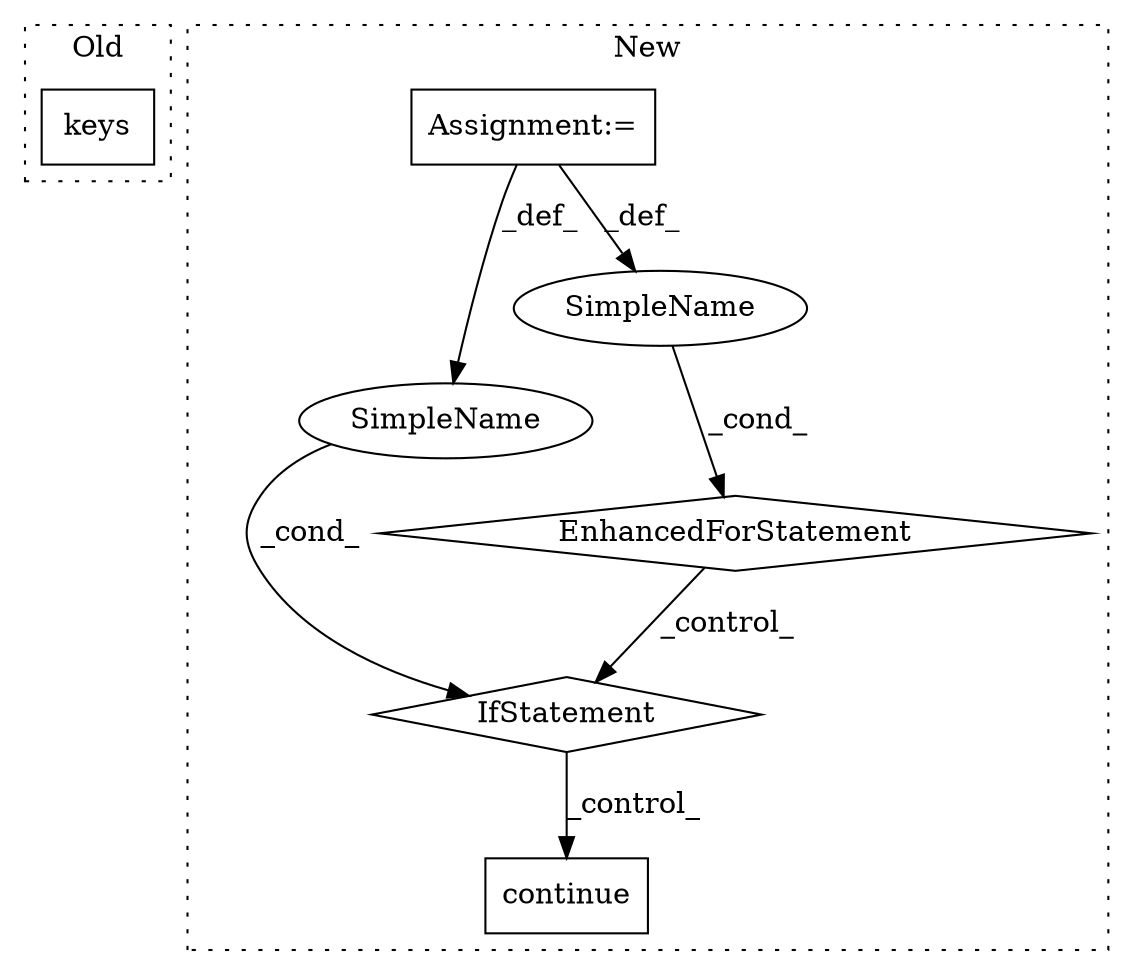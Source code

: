 digraph G {
subgraph cluster0 {
1 [label="keys" a="32" s="635" l="6" shape="box"];
label = "Old";
style="dotted";
}
subgraph cluster1 {
2 [label="continue" a="18" s="1398" l="9" shape="box"];
3 [label="IfStatement" a="25" s="1343,1386" l="4,2" shape="diamond"];
4 [label="SimpleName" a="42" s="" l="" shape="ellipse"];
5 [label="Assignment:=" a="7" s="1204,1333" l="53,2" shape="box"];
6 [label="EnhancedForStatement" a="70" s="1204,1333" l="53,2" shape="diamond"];
7 [label="SimpleName" a="42" s="1269" l="10" shape="ellipse"];
label = "New";
style="dotted";
}
3 -> 2 [label="_control_"];
4 -> 3 [label="_cond_"];
5 -> 4 [label="_def_"];
5 -> 7 [label="_def_"];
6 -> 3 [label="_control_"];
7 -> 6 [label="_cond_"];
}